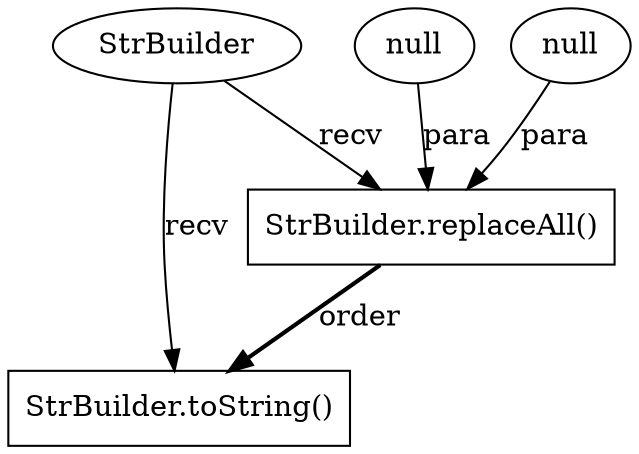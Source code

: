 digraph "AUG" {

  1 [ label="StrBuilder.replaceAll()" shape="box" ];
  2 [ label="null" shape="ellipse" ];
  3 [ label="StrBuilder" shape="ellipse" ];
  4 [ label="StrBuilder.toString()" shape="box" ];
  5 [ label="null" shape="ellipse" ];
  5 -> 1 [ label="para" style="solid" ];
  3 -> 1 [ label="recv" style="solid" ];
  2 -> 1 [ label="para" style="solid" ];
  1 -> 4 [ label="order" style="bold" ];
  3 -> 4 [ label="recv" style="solid" ];
}
